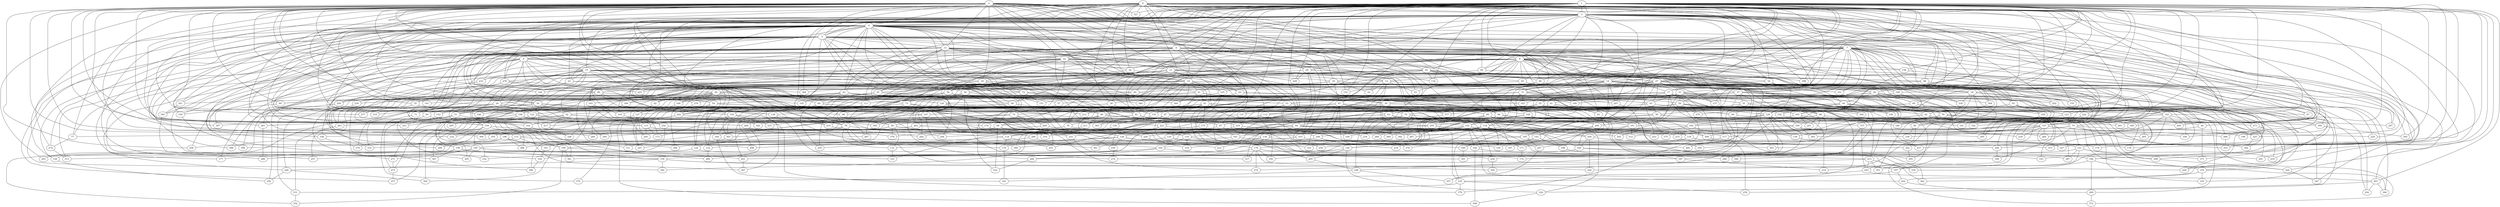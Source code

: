 strict graph "barabasi_albert_graph(400,3)" {
0;
1;
2;
3;
4;
5;
6;
7;
8;
9;
10;
11;
12;
13;
14;
15;
16;
17;
18;
19;
20;
21;
22;
23;
24;
25;
26;
27;
28;
29;
30;
31;
32;
33;
34;
35;
36;
37;
38;
39;
40;
41;
42;
43;
44;
45;
46;
47;
48;
49;
50;
51;
52;
53;
54;
55;
56;
57;
58;
59;
60;
61;
62;
63;
64;
65;
66;
67;
68;
69;
70;
71;
72;
73;
74;
75;
76;
77;
78;
79;
80;
81;
82;
83;
84;
85;
86;
87;
88;
89;
90;
91;
92;
93;
94;
95;
96;
97;
98;
99;
100;
101;
102;
103;
104;
105;
106;
107;
108;
109;
110;
111;
112;
113;
114;
115;
116;
117;
118;
119;
120;
121;
122;
123;
124;
125;
126;
127;
128;
129;
130;
131;
132;
133;
134;
135;
136;
137;
138;
139;
140;
141;
142;
143;
144;
145;
146;
147;
148;
149;
150;
151;
152;
153;
154;
155;
156;
157;
158;
159;
160;
161;
162;
163;
164;
165;
166;
167;
168;
169;
170;
171;
172;
173;
174;
175;
176;
177;
178;
179;
180;
181;
182;
183;
184;
185;
186;
187;
188;
189;
190;
191;
192;
193;
194;
195;
196;
197;
198;
199;
200;
201;
202;
203;
204;
205;
206;
207;
208;
209;
210;
211;
212;
213;
214;
215;
216;
217;
218;
219;
220;
221;
222;
223;
224;
225;
226;
227;
228;
229;
230;
231;
232;
233;
234;
235;
236;
237;
238;
239;
240;
241;
242;
243;
244;
245;
246;
247;
248;
249;
250;
251;
252;
253;
254;
255;
256;
257;
258;
259;
260;
261;
262;
263;
264;
265;
266;
267;
268;
269;
270;
271;
272;
273;
274;
275;
276;
277;
278;
279;
280;
281;
282;
283;
284;
285;
286;
287;
288;
289;
290;
291;
292;
293;
294;
295;
296;
297;
298;
299;
300;
301;
302;
303;
304;
305;
306;
307;
308;
309;
310;
311;
312;
313;
314;
315;
316;
317;
318;
319;
320;
321;
322;
323;
324;
325;
326;
327;
328;
329;
330;
331;
332;
333;
334;
335;
336;
337;
338;
339;
340;
341;
342;
343;
344;
345;
346;
347;
348;
349;
350;
351;
352;
353;
354;
355;
356;
357;
358;
359;
360;
361;
362;
363;
364;
365;
366;
367;
368;
369;
370;
371;
372;
373;
374;
375;
376;
377;
378;
379;
380;
381;
382;
383;
384;
385;
386;
387;
388;
389;
390;
391;
392;
393;
394;
395;
396;
397;
398;
399;
0 -- 3  [is_available=True, prob="0.724817238438"];
0 -- 4  [is_available=True, prob="0.0174272502641"];
0 -- 6  [is_available=True, prob="0.829003948132"];
0 -- 10  [is_available=True, prob="0.60142614281"];
0 -- 141  [is_available=True, prob="1.0"];
0 -- 142  [is_available=True, prob="0.820197457311"];
0 -- 16  [is_available=True, prob="0.620434470345"];
0 -- 17  [is_available=True, prob="0.338676436252"];
0 -- 147  [is_available=True, prob="0.789773251153"];
0 -- 277  [is_available=True, prob="0.644053808653"];
0 -- 278  [is_available=True, prob="0.42466983551"];
0 -- 24  [is_available=True, prob="1.0"];
0 -- 27  [is_available=True, prob="0.511532954249"];
0 -- 29  [is_available=True, prob="0.970270225059"];
0 -- 32  [is_available=True, prob="0.883011090442"];
0 -- 35  [is_available=True, prob="0.454573322528"];
0 -- 36  [is_available=True, prob="0.994419193263"];
0 -- 38  [is_available=True, prob="0.787567977532"];
0 -- 40  [is_available=True, prob="0.803871088654"];
0 -- 283  [is_available=True, prob="1.0"];
0 -- 186  [is_available=True, prob="0.191063932643"];
0 -- 321  [is_available=True, prob="1.0"];
0 -- 69  [is_available=True, prob="0.290920845417"];
0 -- 327  [is_available=True, prob="0.985138671777"];
0 -- 73  [is_available=True, prob="1.0"];
0 -- 203  [is_available=True, prob="0.967023120761"];
0 -- 77  [is_available=True, prob="0.000450493683453"];
0 -- 291  [is_available=True, prob="0.0485556905413"];
0 -- 215  [is_available=True, prob="1.0"];
0 -- 216  [is_available=True, prob="1.0"];
0 -- 90  [is_available=True, prob="0.637997283858"];
0 -- 91  [is_available=True, prob="0.256568094831"];
0 -- 95  [is_available=True, prob="0.133519323297"];
0 -- 224  [is_available=True, prob="0.930457438592"];
0 -- 166  [is_available=True, prob="0.558333428406"];
0 -- 119  [is_available=True, prob="0.0163566415489"];
0 -- 122  [is_available=True, prob="1.0"];
0 -- 252  [is_available=True, prob="1.0"];
1 -- 257  [is_available=True, prob="1.0"];
1 -- 3  [is_available=True, prob="1.0"];
1 -- 321  [is_available=True, prob="0.798517351849"];
1 -- 389  [is_available=True, prob="1.0"];
1 -- 6  [is_available=True, prob="0.349835886281"];
1 -- 7  [is_available=True, prob="1.0"];
1 -- 8  [is_available=True, prob="0.0085819342301"];
1 -- 307  [is_available=True, prob="0.100508652973"];
1 -- 10  [is_available=True, prob="1.0"];
1 -- 398  [is_available=True, prob="1.0"];
1 -- 15  [is_available=True, prob="0.739958787926"];
1 -- 272  [is_available=True, prob="0.878075257355"];
1 -- 17  [is_available=True, prob="0.25148122705"];
1 -- 134  [is_available=True, prob="0.370165900912"];
1 -- 21  [is_available=True, prob="0.0495217017108"];
1 -- 22  [is_available=True, prob="0.0719038512432"];
1 -- 279  [is_available=True, prob="1.0"];
1 -- 152  [is_available=True, prob="0.932997331557"];
1 -- 281  [is_available=True, prob="0.373223788485"];
1 -- 28  [is_available=True, prob="1.0"];
1 -- 160  [is_available=True, prob="1.0"];
1 -- 37  [is_available=True, prob="0.0297320797173"];
1 -- 156  [is_available=True, prob="0.951590649905"];
1 -- 42  [is_available=True, prob="0.158682245923"];
1 -- 301  [is_available=True, prob="1.0"];
1 -- 46  [is_available=True, prob="1.0"];
1 -- 176  [is_available=True, prob="0.0456271881765"];
1 -- 179  [is_available=True, prob="0.43997682241"];
1 -- 55  [is_available=True, prob="0.404365931192"];
1 -- 56  [is_available=True, prob="0.493487183098"];
1 -- 57  [is_available=True, prob="0.603674175515"];
1 -- 60  [is_available=True, prob="1.0"];
1 -- 62  [is_available=True, prob="0.910748947674"];
1 -- 320  [is_available=True, prob="0.258669167643"];
1 -- 65  [is_available=True, prob="1.0"];
1 -- 185  [is_available=True, prob="1.0"];
1 -- 345  [is_available=True, prob="0.926394094241"];
1 -- 90  [is_available=True, prob="1.0"];
1 -- 219  [is_available=True, prob="0.0226356414134"];
1 -- 223  [is_available=True, prob="0.0613641528442"];
1 -- 353  [is_available=True, prob="0.654083529098"];
1 -- 99  [is_available=True, prob="0.663070696519"];
1 -- 228  [is_available=True, prob="0.371937915659"];
1 -- 229  [is_available=True, prob="0.698071010098"];
1 -- 103  [is_available=True, prob="0.402048120357"];
1 -- 107  [is_available=True, prob="0.713831576124"];
1 -- 111  [is_available=True, prob="0.404292233049"];
1 -- 242  [is_available=True, prob="0.0125507747924"];
1 -- 123  [is_available=True, prob="1.0"];
1 -- 254  [is_available=True, prob="0.866047922151"];
1 -- 149  [is_available=True, prob="0.291888711742"];
2 -- 258  [is_available=True, prob="0.908233947374"];
2 -- 3  [is_available=True, prob="0.571268738215"];
2 -- 4  [is_available=True, prob="0.347899671351"];
2 -- 5  [is_available=True, prob="0.550349805333"];
2 -- 135  [is_available=True, prob="0.665180913989"];
2 -- 264  [is_available=True, prob="1.0"];
2 -- 9  [is_available=True, prob="0.755901142206"];
2 -- 11  [is_available=True, prob="1.0"];
2 -- 13  [is_available=True, prob="0.371187858367"];
2 -- 270  [is_available=True, prob="0.645837859444"];
2 -- 15  [is_available=True, prob="0.389957616223"];
2 -- 280  [is_available=True, prob="1.0"];
2 -- 18  [is_available=True, prob="1.0"];
2 -- 19  [is_available=True, prob="0.622126695334"];
2 -- 152  [is_available=True, prob="1.0"];
2 -- 155  [is_available=True, prob="0.227555670983"];
2 -- 28  [is_available=True, prob="0.174955142625"];
2 -- 31  [is_available=True, prob="0.707900032568"];
2 -- 33  [is_available=True, prob="0.449852527903"];
2 -- 34  [is_available=True, prob="0.432312853415"];
2 -- 294  [is_available=True, prob="1.0"];
2 -- 170  [is_available=True, prob="1.0"];
2 -- 171  [is_available=True, prob="0.584299695677"];
2 -- 242  [is_available=True, prob="0.524661806517"];
2 -- 180  [is_available=True, prob="0.858606692622"];
2 -- 308  [is_available=True, prob="0.509382439082"];
2 -- 186  [is_available=True, prob="0.50041550045"];
2 -- 61  [is_available=True, prob="0.998271588262"];
2 -- 63  [is_available=True, prob="0.564880109074"];
2 -- 192  [is_available=True, prob="1.0"];
2 -- 321  [is_available=True, prob="1.0"];
2 -- 139  [is_available=True, prob="1.0"];
2 -- 199  [is_available=True, prob="1.0"];
2 -- 162  [is_available=True, prob="0.322330173878"];
2 -- 78  [is_available=True, prob="0.969397429416"];
2 -- 80  [is_available=True, prob="0.738853994441"];
2 -- 89  [is_available=True, prob="0.341075890094"];
2 -- 143  [is_available=True, prob="0.198609862318"];
2 -- 348  [is_available=True, prob="0.65861010881"];
2 -- 355  [is_available=True, prob="0.614155819345"];
2 -- 131  [is_available=True, prob="1.0"];
2 -- 323  [is_available=True, prob="1.0"];
2 -- 113  [is_available=True, prob="0.63706043622"];
2 -- 114  [is_available=True, prob="1.0"];
2 -- 120  [is_available=True, prob="1.0"];
3 -- 4  [is_available=True, prob="0.320165080582"];
3 -- 5  [is_available=True, prob="0.404923110097"];
3 -- 7  [is_available=True, prob="0.581437468401"];
3 -- 8  [is_available=True, prob="0.977893940757"];
3 -- 394  [is_available=True, prob="0.594268054735"];
3 -- 14  [is_available=True, prob="0.266651218857"];
3 -- 144  [is_available=True, prob="1.0"];
3 -- 384  [is_available=True, prob="0.238044072979"];
3 -- 23  [is_available=True, prob="0.823060840123"];
3 -- 281  [is_available=True, prob="0.645508532359"];
3 -- 154  [is_available=True, prob="0.423208781102"];
3 -- 31  [is_available=True, prob="1.0"];
3 -- 290  [is_available=True, prob="0.237177137582"];
3 -- 38  [is_available=True, prob="1.0"];
3 -- 129  [is_available=True, prob="0.989746553515"];
3 -- 297  [is_available=True, prob="1.0"];
3 -- 48  [is_available=True, prob="0.356486969252"];
3 -- 50  [is_available=True, prob="1.0"];
3 -- 309  [is_available=True, prob="0.958798322635"];
3 -- 54  [is_available=True, prob="1.0"];
3 -- 58  [is_available=True, prob="1.0"];
3 -- 60  [is_available=True, prob="0.887472517455"];
3 -- 202  [is_available=True, prob="1.0"];
3 -- 190  [is_available=True, prob="0.0478026574592"];
3 -- 67  [is_available=True, prob="0.226485160246"];
3 -- 325  [is_available=True, prob="0.228975899475"];
3 -- 74  [is_available=True, prob="0.951803894581"];
3 -- 79  [is_available=True, prob="1.0"];
3 -- 398  [is_available=True, prob="0.489273352941"];
3 -- 94  [is_available=True, prob="0.141359753498"];
3 -- 272  [is_available=True, prob="1.0"];
3 -- 364  [is_available=True, prob="0.217879269054"];
3 -- 237  [is_available=True, prob="1.0"];
3 -- 375  [is_available=True, prob="1.0"];
4 -- 388  [is_available=True, prob="0.418962756613"];
4 -- 5  [is_available=True, prob="0.109174098195"];
4 -- 6  [is_available=True, prob="0.658278584595"];
4 -- 9  [is_available=True, prob="1.0"];
4 -- 10  [is_available=True, prob="0.850343883553"];
4 -- 13  [is_available=True, prob="0.00978268872257"];
4 -- 148  [is_available=True, prob="0.663172700289"];
4 -- 174  [is_available=True, prob="1.0"];
4 -- 150  [is_available=True, prob="1.0"];
4 -- 154  [is_available=True, prob="0.204560851678"];
4 -- 287  [is_available=True, prob="0.0380409796334"];
4 -- 36  [is_available=True, prob="0.613062360952"];
4 -- 165  [is_available=True, prob="0.446780294475"];
4 -- 39  [is_available=True, prob="0.804652473219"];
4 -- 42  [is_available=True, prob="0.613071091349"];
4 -- 43  [is_available=True, prob="0.468932931326"];
4 -- 300  [is_available=True, prob="0.857023922458"];
4 -- 301  [is_available=True, prob="0.0392930560891"];
4 -- 46  [is_available=True, prob="0.840739303154"];
4 -- 48  [is_available=True, prob="0.156540567435"];
4 -- 177  [is_available=True, prob="0.357385229569"];
4 -- 184  [is_available=True, prob="1.0"];
4 -- 337  [is_available=True, prob="0.0689173755055"];
4 -- 340  [is_available=True, prob="0.537865734651"];
4 -- 342  [is_available=True, prob="1.0"];
4 -- 88  [is_available=True, prob="0.686074233899"];
4 -- 89  [is_available=True, prob="0.273249275253"];
4 -- 221  [is_available=True, prob="1.0"];
4 -- 350  [is_available=True, prob="0.25631219527"];
4 -- 97  [is_available=True, prob="0.819318549416"];
4 -- 226  [is_available=True, prob="1.0"];
4 -- 99  [is_available=True, prob="0.691150532285"];
4 -- 100  [is_available=True, prob="0.627026308351"];
4 -- 103  [is_available=True, prob="1.0"];
4 -- 360  [is_available=True, prob="1.0"];
4 -- 361  [is_available=True, prob="0.442084806903"];
4 -- 108  [is_available=True, prob="0.692582920389"];
4 -- 113  [is_available=True, prob="0.557648724117"];
4 -- 122  [is_available=True, prob="0.773036024206"];
5 -- 7  [is_available=True, prob="0.744006047242"];
5 -- 11  [is_available=True, prob="0.80743515544"];
5 -- 13  [is_available=True, prob="1.0"];
5 -- 141  [is_available=True, prob="0.348144903611"];
5 -- 149  [is_available=True, prob="0.608505052241"];
5 -- 23  [is_available=True, prob="0.310610260048"];
5 -- 153  [is_available=True, prob="0.324789760614"];
5 -- 30  [is_available=True, prob="0.239950323475"];
5 -- 347  [is_available=True, prob="0.347618712586"];
5 -- 298  [is_available=True, prob="1.0"];
5 -- 299  [is_available=True, prob="0.791793546448"];
5 -- 305  [is_available=True, prob="0.578531552697"];
5 -- 313  [is_available=True, prob="0.184605229187"];
5 -- 59  [is_available=True, prob="0.28083606312"];
5 -- 319  [is_available=True, prob="1.0"];
5 -- 196  [is_available=True, prob="1.0"];
5 -- 72  [is_available=True, prob="1.0"];
5 -- 75  [is_available=True, prob="0.316931977663"];
5 -- 207  [is_available=True, prob="0.0227930090814"];
5 -- 209  [is_available=True, prob="0.0198067078151"];
5 -- 83  [is_available=True, prob="0.221243997069"];
5 -- 84  [is_available=True, prob="0.413738392357"];
5 -- 219  [is_available=True, prob="0.377598271963"];
5 -- 144  [is_available=True, prob="1.0"];
5 -- 101  [is_available=True, prob="0.82312284004"];
5 -- 232  [is_available=True, prob="0.270992601327"];
5 -- 365  [is_available=True, prob="1.0"];
5 -- 125  [is_available=True, prob="0.703502297586"];
6 -- 278  [is_available=True, prob="0.577957680687"];
6 -- 54  [is_available=True, prob="0.841196155324"];
6 -- 33  [is_available=True, prob="0.409718080113"];
6 -- 145  [is_available=True, prob="0.464910760047"];
6 -- 73  [is_available=True, prob="0.00216178381049"];
6 -- 12  [is_available=True, prob="0.0946482409261"];
6 -- 366  [is_available=True, prob="0.397969476896"];
6 -- 175  [is_available=True, prob="1.0"];
6 -- 16  [is_available=True, prob="1.0"];
6 -- 17  [is_available=True, prob="0.504771272023"];
6 -- 18  [is_available=True, prob="0.682058551845"];
6 -- 19  [is_available=True, prob="0.123437811468"];
6 -- 117  [is_available=True, prob="0.0561748321493"];
6 -- 22  [is_available=True, prob="1.0"];
6 -- 151  [is_available=True, prob="0.495483904677"];
6 -- 25  [is_available=True, prob="0.12565251309"];
6 -- 233  [is_available=True, prob="1.0"];
7 -- 258  [is_available=True, prob="1.0"];
7 -- 135  [is_available=True, prob="0.743443814886"];
7 -- 8  [is_available=True, prob="0.0263696699708"];
7 -- 9  [is_available=True, prob="0.642268226713"];
7 -- 14  [is_available=True, prob="0.383174562233"];
7 -- 24  [is_available=True, prob="0.670516489025"];
7 -- 137  [is_available=True, prob="1.0"];
7 -- 25  [is_available=True, prob="0.640398605969"];
7 -- 27  [is_available=True, prob="0.183097072182"];
7 -- 265  [is_available=True, prob="1.0"];
7 -- 261  [is_available=True, prob="0.0597137001678"];
7 -- 37  [is_available=True, prob="0.0404855351531"];
7 -- 297  [is_available=True, prob="0.218934431786"];
7 -- 47  [is_available=True, prob="0.323781036444"];
7 -- 52  [is_available=True, prob="1.0"];
7 -- 183  [is_available=True, prob="1.0"];
7 -- 193  [is_available=True, prob="0.385890731206"];
7 -- 198  [is_available=True, prob="0.931824709856"];
7 -- 345  [is_available=True, prob="0.384551756583"];
7 -- 220  [is_available=True, prob="1.0"];
7 -- 93  [is_available=True, prob="0.827107368141"];
7 -- 101  [is_available=True, prob="0.407703748254"];
7 -- 238  [is_available=True, prob="0.0517798266553"];
7 -- 239  [is_available=True, prob="0.33654607104"];
7 -- 115  [is_available=True, prob="0.807116508781"];
8 -- 11  [is_available=True, prob="1.0"];
8 -- 12  [is_available=True, prob="1.0"];
8 -- 397  [is_available=True, prob="0.298801535838"];
8 -- 145  [is_available=True, prob="0.58621976186"];
8 -- 259  [is_available=True, prob="0.49603124925"];
8 -- 156  [is_available=True, prob="0.696205222857"];
8 -- 30  [is_available=True, prob="0.388865957298"];
8 -- 32  [is_available=True, prob="0.575267769118"];
8 -- 292  [is_available=True, prob="0.787602935135"];
8 -- 37  [is_available=True, prob="1.0"];
8 -- 41  [is_available=True, prob="0.534045171144"];
8 -- 43  [is_available=True, prob="0.507209369284"];
8 -- 306  [is_available=True, prob="1.0"];
8 -- 60  [is_available=True, prob="0.453539859563"];
8 -- 65  [is_available=True, prob="1.0"];
8 -- 66  [is_available=True, prob="0.83248390781"];
8 -- 67  [is_available=True, prob="0.0356050863116"];
8 -- 209  [is_available=True, prob="0.563092266767"];
8 -- 339  [is_available=True, prob="0.178781674008"];
8 -- 88  [is_available=True, prob="0.77593974452"];
8 -- 221  [is_available=True, prob="0.204079270114"];
8 -- 233  [is_available=True, prob="0.971635547906"];
8 -- 371  [is_available=True, prob="0.0653116027744"];
8 -- 125  [is_available=True, prob="1.0"];
9 -- 344  [is_available=True, prob="0.830243295421"];
9 -- 225  [is_available=True, prob="0.00726375497954"];
9 -- 200  [is_available=True, prob="0.749509519144"];
9 -- 177  [is_available=True, prob="0.950663919255"];
9 -- 231  [is_available=True, prob="1.0"];
9 -- 396  [is_available=True, prob="0.0519797679986"];
9 -- 15  [is_available=True, prob="0.226539676437"];
9 -- 49  [is_available=True, prob="1.0"];
9 -- 280  [is_available=True, prob="0.410104155272"];
9 -- 228  [is_available=True, prob="0.708777391228"];
9 -- 29  [is_available=True, prob="0.120244673038"];
9 -- 158  [is_available=True, prob="0.204522772824"];
10 -- 293  [is_available=True, prob="0.383909717982"];
10 -- 199  [is_available=True, prob="0.14697320907"];
10 -- 360  [is_available=True, prob="0.913393234878"];
10 -- 74  [is_available=True, prob="1.0"];
10 -- 75  [is_available=True, prob="0.478881491426"];
10 -- 205  [is_available=True, prob="1.0"];
10 -- 237  [is_available=True, prob="0.719252509203"];
10 -- 384  [is_available=True, prob="1.0"];
10 -- 20  [is_available=True, prob="1.0"];
10 -- 21  [is_available=True, prob="0.519512360678"];
10 -- 68  [is_available=True, prob="0.0355715915789"];
10 -- 90  [is_available=True, prob="0.530138964669"];
10 -- 124  [is_available=True, prob="0.619922081588"];
10 -- 125  [is_available=True, prob="1.0"];
10 -- 286  [is_available=True, prob="0.36344855817"];
11 -- 364  [is_available=True, prob="0.581024832403"];
11 -- 12  [is_available=True, prob="0.455196992899"];
11 -- 14  [is_available=True, prob="0.317440694898"];
11 -- 16  [is_available=True, prob="0.558798561146"];
11 -- 278  [is_available=True, prob="0.91772692375"];
11 -- 26  [is_available=True, prob="1.0"];
11 -- 240  [is_available=True, prob="0.428467650664"];
11 -- 53  [is_available=True, prob="0.0313597676787"];
11 -- 311  [is_available=True, prob="0.520245851507"];
11 -- 326  [is_available=True, prob="0.125797950536"];
11 -- 81  [is_available=True, prob="1.0"];
11 -- 339  [is_available=True, prob="0.277358272638"];
11 -- 85  [is_available=True, prob="0.878489582841"];
11 -- 87  [is_available=True, prob="0.143380955052"];
11 -- 348  [is_available=True, prob="0.650012499948"];
11 -- 352  [is_available=True, prob="0.732041822247"];
11 -- 233  [is_available=True, prob="0.0884244620409"];
11 -- 236  [is_available=True, prob="0.983098342206"];
11 -- 112  [is_available=True, prob="0.842853538925"];
11 -- 377  [is_available=True, prob="1.0"];
12 -- 43  [is_available=True, prob="0.495722448832"];
12 -- 174  [is_available=True, prob="1.0"];
12 -- 47  [is_available=True, prob="0.395923102041"];
12 -- 83  [is_available=True, prob="0.798870452598"];
12 -- 52  [is_available=True, prob="0.668346893345"];
12 -- 267  [is_available=True, prob="0.945606954371"];
12 -- 25  [is_available=True, prob="0.0151372447823"];
13 -- 134  [is_available=True, prob="0.553906278227"];
13 -- 393  [is_available=True, prob="0.623945289647"];
13 -- 396  [is_available=True, prob="0.484127328471"];
13 -- 20  [is_available=True, prob="0.659240701767"];
13 -- 21  [is_available=True, prob="0.677898680033"];
13 -- 22  [is_available=True, prob="1.0"];
13 -- 156  [is_available=True, prob="0.333537087899"];
13 -- 288  [is_available=True, prob="0.344535551762"];
13 -- 36  [is_available=True, prob="0.366069475476"];
13 -- 262  [is_available=True, prob="0.0121152006326"];
13 -- 42  [is_available=True, prob="1.0"];
13 -- 44  [is_available=True, prob="0.0197615572418"];
13 -- 307  [is_available=True, prob="0.378450380454"];
13 -- 185  [is_available=True, prob="0.562289702033"];
13 -- 319  [is_available=True, prob="1.0"];
13 -- 77  [is_available=True, prob="0.52780723485"];
13 -- 210  [is_available=True, prob="1.0"];
13 -- 217  [is_available=True, prob="1.0"];
13 -- 349  [is_available=True, prob="0.195773047699"];
13 -- 222  [is_available=True, prob="0.147039810966"];
13 -- 351  [is_available=True, prob="0.0656836500672"];
13 -- 96  [is_available=True, prob="0.214744803903"];
13 -- 111  [is_available=True, prob="0.143043841136"];
13 -- 115  [is_available=True, prob="0.810649723146"];
13 -- 246  [is_available=True, prob="0.513904019991"];
13 -- 123  [is_available=True, prob="0.943826150073"];
14 -- 386  [is_available=True, prob="0.114469762377"];
14 -- 132  [is_available=True, prob="1.0"];
14 -- 18  [is_available=True, prob="0.592403313576"];
14 -- 26  [is_available=True, prob="0.0447373291992"];
14 -- 31  [is_available=True, prob="0.679802256574"];
14 -- 33  [is_available=True, prob="1.0"];
14 -- 39  [is_available=True, prob="0.595853953653"];
14 -- 40  [is_available=True, prob="0.511026839721"];
14 -- 44  [is_available=True, prob="0.59003710482"];
14 -- 304  [is_available=True, prob="1.0"];
14 -- 62  [is_available=True, prob="0.138932425675"];
14 -- 194  [is_available=True, prob="0.199765863917"];
14 -- 195  [is_available=True, prob="0.646289378121"];
14 -- 207  [is_available=True, prob="0.97176138584"];
14 -- 82  [is_available=True, prob="0.197376548118"];
14 -- 222  [is_available=True, prob="1.0"];
14 -- 356  [is_available=True, prob="0.83758390142"];
14 -- 102  [is_available=True, prob="0.0292386673794"];
14 -- 119  [is_available=True, prob="0.437014499329"];
15 -- 64  [is_available=True, prob="0.337645997188"];
15 -- 35  [is_available=True, prob="0.796909766132"];
15 -- 68  [is_available=True, prob="0.576300094444"];
15 -- 51  [is_available=True, prob="0.161927839236"];
15 -- 200  [is_available=True, prob="1.0"];
15 -- 151  [is_available=True, prob="0.26247677371"];
15 -- 34  [is_available=True, prob="0.283323772574"];
15 -- 226  [is_available=True, prob="0.885167098401"];
15 -- 328  [is_available=True, prob="0.0887696475738"];
15 -- 19  [is_available=True, prob="0.192789938418"];
15 -- 20  [is_available=True, prob="0.0413811077067"];
15 -- 53  [is_available=True, prob="0.778330027314"];
15 -- 23  [is_available=True, prob="1.0"];
15 -- 153  [is_available=True, prob="0.564153622558"];
15 -- 148  [is_available=True, prob="1.0"];
15 -- 159  [is_available=True, prob="0.456591732677"];
16 -- 129  [is_available=True, prob="0.925823428909"];
16 -- 142  [is_available=True, prob="0.740327849017"];
16 -- 49  [is_available=True, prob="0.707435490482"];
17 -- 262  [is_available=True, prob="0.202742618114"];
17 -- 71  [is_available=True, prob="0.0769537210651"];
17 -- 129  [is_available=True, prob="1.0"];
17 -- 201  [is_available=True, prob="0.889067252621"];
17 -- 279  [is_available=True, prob="0.169676375238"];
17 -- 240  [is_available=True, prob="0.692098458966"];
17 -- 112  [is_available=True, prob="1.0"];
17 -- 241  [is_available=True, prob="0.464525238803"];
17 -- 244  [is_available=True, prob="0.554088407902"];
17 -- 181  [is_available=True, prob="0.984703637166"];
17 -- 55  [is_available=True, prob="1.0"];
18 -- 41  [is_available=True, prob="1.0"];
18 -- 202  [is_available=True, prob="0.700443436774"];
18 -- 339  [is_available=True, prob="0.0168402656726"];
18 -- 375  [is_available=True, prob="0.399214963524"];
18 -- 155  [is_available=True, prob="0.318589755386"];
18 -- 157  [is_available=True, prob="0.706761880816"];
18 -- 95  [is_available=True, prob="0.406601182665"];
19 -- 369  [is_available=True, prob="1.0"];
19 -- 72  [is_available=True, prob="0.613328785555"];
19 -- 108  [is_available=True, prob="0.176336413966"];
19 -- 81  [is_available=True, prob="1.0"];
19 -- 239  [is_available=True, prob="1.0"];
19 -- 30  [is_available=True, prob="0.598344998988"];
20 -- 41  [is_available=True, prob="0.258405140607"];
20 -- 236  [is_available=True, prob="0.239911349254"];
20 -- 394  [is_available=True, prob="1.0"];
21 -- 100  [is_available=True, prob="0.102773652498"];
21 -- 168  [is_available=True, prob="1.0"];
21 -- 110  [is_available=True, prob="0.917703855782"];
21 -- 61  [is_available=True, prob="0.601143918137"];
21 -- 273  [is_available=True, prob="0.199495713798"];
21 -- 303  [is_available=True, prob="0.676877284509"];
21 -- 202  [is_available=True, prob="0.473609057529"];
21 -- 111  [is_available=True, prob="0.564168569065"];
21 -- 106  [is_available=True, prob="1.0"];
22 -- 32  [is_available=True, prob="1.0"];
22 -- 388  [is_available=True, prob="0.72158650328"];
22 -- 165  [is_available=True, prob="0.956238113973"];
22 -- 104  [is_available=True, prob="0.520456331267"];
22 -- 92  [is_available=True, prob="0.779504162638"];
22 -- 124  [is_available=True, prob="0.914368987055"];
22 -- 274  [is_available=True, prob="0.729838527336"];
22 -- 86  [is_available=True, prob="0.930277736905"];
22 -- 24  [is_available=True, prob="1.0"];
22 -- 250  [is_available=True, prob="0.732957894889"];
22 -- 28  [is_available=True, prob="0.626736528395"];
22 -- 61  [is_available=True, prob="0.796105015394"];
22 -- 287  [is_available=True, prob="0.98226569833"];
23 -- 40  [is_available=True, prob="0.967886366279"];
23 -- 72  [is_available=True, prob="0.632235306628"];
23 -- 51  [is_available=True, prob="1.0"];
23 -- 56  [is_available=True, prob="1.0"];
23 -- 26  [is_available=True, prob="1.0"];
23 -- 154  [is_available=True, prob="1.0"];
24 -- 65  [is_available=True, prob="0.459103974313"];
24 -- 34  [is_available=True, prob="0.0578810374902"];
24 -- 69  [is_available=True, prob="0.206432357396"];
24 -- 134  [is_available=True, prob="0.426847622322"];
24 -- 199  [is_available=True, prob="0.349821894579"];
24 -- 322  [is_available=True, prob="0.398470818016"];
24 -- 78  [is_available=True, prob="0.743736124498"];
24 -- 398  [is_available=True, prob="0.669044572363"];
24 -- 50  [is_available=True, prob="0.354403248463"];
24 -- 211  [is_available=True, prob="0.724742608181"];
24 -- 180  [is_available=True, prob="0.627816482062"];
24 -- 373  [is_available=True, prob="1.0"];
24 -- 225  [is_available=True, prob="0.641038563295"];
24 -- 27  [is_available=True, prob="0.957590879705"];
24 -- 189  [is_available=True, prob="0.901335868214"];
25 -- 263  [is_available=True, prob="1.0"];
25 -- 196  [is_available=True, prob="0.0424231261375"];
25 -- 39  [is_available=True, prob="0.597547983315"];
25 -- 168  [is_available=True, prob="0.382604289215"];
25 -- 105  [is_available=True, prob="0.246696427038"];
25 -- 82  [is_available=True, prob="1.0"];
26 -- 374  [is_available=True, prob="0.158215378171"];
26 -- 71  [is_available=True, prob="1.0"];
26 -- 138  [is_available=True, prob="0.0731938971774"];
26 -- 78  [is_available=True, prob="1.0"];
26 -- 118  [is_available=True, prob="1.0"];
26 -- 314  [is_available=True, prob="1.0"];
27 -- 97  [is_available=True, prob="1.0"];
27 -- 163  [is_available=True, prob="0.484626413168"];
27 -- 197  [is_available=True, prob="1.0"];
27 -- 137  [is_available=True, prob="0.98280121557"];
27 -- 106  [is_available=True, prob="0.982078787188"];
27 -- 45  [is_available=True, prob="0.660938031044"];
27 -- 93  [is_available=True, prob="0.353059654335"];
27 -- 234  [is_available=True, prob="0.174653493479"];
27 -- 143  [is_available=True, prob="0.0353152411358"];
27 -- 29  [is_available=True, prob="1.0"];
27 -- 394  [is_available=True, prob="1.0"];
28 -- 64  [is_available=True, prob="0.0389477132291"];
28 -- 228  [is_available=True, prob="0.177449151177"];
28 -- 120  [is_available=True, prob="1.0"];
28 -- 88  [is_available=True, prob="0.545158325859"];
28 -- 93  [is_available=True, prob="0.839276173954"];
28 -- 126  [is_available=True, prob="0.331744501142"];
29 -- 161  [is_available=True, prob="0.60443627958"];
29 -- 155  [is_available=True, prob="0.917336427276"];
29 -- 69  [is_available=True, prob="1.0"];
29 -- 44  [is_available=True, prob="0.622555777815"];
29 -- 109  [is_available=True, prob="0.315249823212"];
29 -- 76  [is_available=True, prob="1.0"];
29 -- 277  [is_available=True, prob="0.0270702319584"];
29 -- 300  [is_available=True, prob="1.0"];
29 -- 284  [is_available=True, prob="0.709714642407"];
29 -- 94  [is_available=True, prob="0.617831742006"];
30 -- 73  [is_available=True, prob="1.0"];
30 -- 268  [is_available=True, prob="0.0864215104201"];
30 -- 212  [is_available=True, prob="0.241457617667"];
30 -- 169  [is_available=True, prob="0.0271859661767"];
30 -- 276  [is_available=True, prob="0.307194145612"];
30 -- 58  [is_available=True, prob="1.0"];
30 -- 59  [is_available=True, prob="1.0"];
30 -- 285  [is_available=True, prob="1.0"];
31 -- 385  [is_available=True, prob="0.351324975511"];
31 -- 38  [is_available=True, prob="0.507410549171"];
31 -- 169  [is_available=True, prob="0.485958210083"];
31 -- 45  [is_available=True, prob="1.0"];
31 -- 80  [is_available=True, prob="1.0"];
31 -- 163  [is_available=True, prob="0.575852444551"];
31 -- 376  [is_available=True, prob="0.926007476069"];
31 -- 91  [is_available=True, prob="0.604829401873"];
32 -- 84  [is_available=True, prob="0.571015530318"];
32 -- 46  [is_available=True, prob="0.355243240764"];
33 -- 35  [is_available=True, prob="1.0"];
33 -- 260  [is_available=True, prob="1.0"];
33 -- 137  [is_available=True, prob="0.21774724599"];
33 -- 45  [is_available=True, prob="0.640044823066"];
33 -- 121  [is_available=True, prob="1.0"];
33 -- 53  [is_available=True, prob="1.0"];
33 -- 87  [is_available=True, prob="0.85163645298"];
33 -- 57  [is_available=True, prob="0.154455482875"];
33 -- 58  [is_available=True, prob="0.726065446349"];
33 -- 249  [is_available=True, prob="0.160574873558"];
33 -- 316  [is_available=True, prob="1.0"];
33 -- 213  [is_available=True, prob="0.318375026351"];
34 -- 225  [is_available=True, prob="0.488158859237"];
34 -- 101  [is_available=True, prob="1.0"];
34 -- 359  [is_available=True, prob="0.581086431882"];
34 -- 47  [is_available=True, prob="0.337334342113"];
34 -- 184  [is_available=True, prob="0.0806068445848"];
34 -- 50  [is_available=True, prob="0.116465159802"];
34 -- 52  [is_available=True, prob="1.0"];
34 -- 246  [is_available=True, prob="0.704114816716"];
34 -- 218  [is_available=True, prob="1.0"];
35 -- 390  [is_available=True, prob="0.0520422863766"];
35 -- 257  [is_available=True, prob="0.586900228093"];
35 -- 210  [is_available=True, prob="0.905299453242"];
36 -- 96  [is_available=True, prob="0.340550031495"];
36 -- 70  [is_available=True, prob="0.236134458398"];
36 -- 71  [is_available=True, prob="1.0"];
36 -- 138  [is_available=True, prob="0.433515155193"];
36 -- 203  [is_available=True, prob="0.0641903027855"];
36 -- 277  [is_available=True, prob="0.710549509623"];
36 -- 247  [is_available=True, prob="1.0"];
36 -- 92  [is_available=True, prob="0.896400477623"];
37 -- 131  [is_available=True, prob="1.0"];
37 -- 247  [is_available=True, prob="0.519923557748"];
37 -- 273  [is_available=True, prob="0.400064177131"];
37 -- 141  [is_available=True, prob="1.0"];
37 -- 270  [is_available=True, prob="0.062564507467"];
37 -- 104  [is_available=True, prob="0.594485066866"];
37 -- 86  [is_available=True, prob="0.49001608739"];
37 -- 55  [is_available=True, prob="1.0"];
37 -- 91  [is_available=True, prob="0.193280776679"];
37 -- 382  [is_available=True, prob="1.0"];
38 -- 81  [is_available=True, prob="1.0"];
38 -- 211  [is_available=True, prob="0.793786682507"];
38 -- 59  [is_available=True, prob="1.0"];
39 -- 70  [is_available=True, prob="1.0"];
39 -- 140  [is_available=True, prob="0.344938037251"];
39 -- 76  [is_available=True, prob="0.0659002365118"];
39 -- 183  [is_available=True, prob="0.86488962685"];
39 -- 248  [is_available=True, prob="1.0"];
39 -- 255  [is_available=True, prob="0.611320001848"];
39 -- 191  [is_available=True, prob="0.593709933159"];
40 -- 109  [is_available=True, prob="0.341451759005"];
40 -- 54  [is_available=True, prob="0.0898758703454"];
41 -- 83  [is_available=True, prob="0.363857891983"];
41 -- 294  [is_available=True, prob="0.109350851562"];
41 -- 166  [is_available=True, prob="0.764184588925"];
41 -- 357  [is_available=True, prob="0.589045722287"];
41 -- 337  [is_available=True, prob="1.0"];
41 -- 147  [is_available=True, prob="0.544197786981"];
41 -- 85  [is_available=True, prob="0.628116498186"];
41 -- 325  [is_available=True, prob="0.470162614124"];
42 -- 163  [is_available=True, prob="0.673523637581"];
42 -- 80  [is_available=True, prob="0.451101065889"];
42 -- 105  [is_available=True, prob="0.606652150677"];
42 -- 301  [is_available=True, prob="0.763231962835"];
42 -- 48  [is_available=True, prob="0.632577110011"];
42 -- 227  [is_available=True, prob="1.0"];
42 -- 251  [is_available=True, prob="1.0"];
42 -- 57  [is_available=True, prob="1.0"];
42 -- 68  [is_available=True, prob="1.0"];
42 -- 249  [is_available=True, prob="1.0"];
42 -- 189  [is_available=True, prob="0.149995745155"];
44 -- 192  [is_available=True, prob="0.882398893815"];
44 -- 265  [is_available=True, prob="0.285089591499"];
44 -- 76  [is_available=True, prob="0.588994496429"];
44 -- 377  [is_available=True, prob="0.143148691275"];
44 -- 123  [is_available=True, prob="0.920789451193"];
44 -- 63  [is_available=True, prob="0.273204604646"];
45 -- 304  [is_available=True, prob="0.984603616769"];
45 -- 56  [is_available=True, prob="0.408184426788"];
45 -- 350  [is_available=True, prob="1.0"];
46 -- 109  [is_available=True, prob="0.903791462811"];
46 -- 49  [is_available=True, prob="1.0"];
46 -- 148  [is_available=True, prob="0.495054165188"];
46 -- 181  [is_available=True, prob="0.86292146533"];
47 -- 192  [is_available=True, prob="1.0"];
47 -- 261  [is_available=True, prob="0.119145846995"];
47 -- 135  [is_available=True, prob="0.765663822639"];
47 -- 333  [is_available=True, prob="1.0"];
47 -- 206  [is_available=True, prob="1.0"];
47 -- 365  [is_available=True, prob="0.588240806445"];
47 -- 208  [is_available=True, prob="0.373603122121"];
47 -- 51  [is_available=True, prob="0.230157313653"];
47 -- 212  [is_available=True, prob="1.0"];
47 -- 376  [is_available=True, prob="0.678271017776"];
47 -- 63  [is_available=True, prob="0.683813947644"];
48 -- 188  [is_available=True, prob="0.855067838959"];
48 -- 305  [is_available=True, prob="0.582740947958"];
49 -- 368  [is_available=True, prob="0.953722528512"];
49 -- 165  [is_available=True, prob="0.433457126191"];
49 -- 263  [is_available=True, prob="1.0"];
49 -- 106  [is_available=True, prob="1.0"];
49 -- 110  [is_available=True, prob="0.377404552259"];
49 -- 399  [is_available=True, prob="0.488092945715"];
49 -- 82  [is_available=True, prob="0.447103566159"];
49 -- 310  [is_available=True, prob="0.329335820552"];
49 -- 120  [is_available=True, prob="1.0"];
49 -- 346  [is_available=True, prob="0.31020818579"];
49 -- 270  [is_available=True, prob="0.642259163051"];
50 -- 132  [is_available=True, prob="1.0"];
50 -- 207  [is_available=True, prob="1.0"];
50 -- 150  [is_available=True, prob="1.0"];
50 -- 347  [is_available=True, prob="0.967931843004"];
51 -- 160  [is_available=True, prob="1.0"];
51 -- 323  [is_available=True, prob="1.0"];
51 -- 307  [is_available=True, prob="0.476200884119"];
53 -- 131  [is_available=True, prob="0.39015497001"];
53 -- 377  [is_available=True, prob="0.605777759523"];
54 -- 269  [is_available=True, prob="0.491735316498"];
54 -- 334  [is_available=True, prob="0.752586406745"];
54 -- 227  [is_available=True, prob="0.742794592953"];
54 -- 319  [is_available=True, prob="1.0"];
55 -- 96  [is_available=True, prob="0.740317558722"];
55 -- 66  [is_available=True, prob="0.353023329795"];
55 -- 67  [is_available=True, prob="0.106206332913"];
55 -- 356  [is_available=True, prob="0.00830620521167"];
55 -- 145  [is_available=True, prob="0.304829179475"];
55 -- 235  [is_available=True, prob="1.0"];
55 -- 142  [is_available=True, prob="0.971376158119"];
55 -- 271  [is_available=True, prob="0.144663657644"];
55 -- 213  [is_available=True, prob="1.0"];
55 -- 86  [is_available=True, prob="0.0530390866681"];
55 -- 381  [is_available=True, prob="0.192567573405"];
55 -- 184  [is_available=True, prob="0.589483735671"];
55 -- 267  [is_available=True, prob="0.536084387141"];
55 -- 122  [is_available=True, prob="0.56496816576"];
55 -- 380  [is_available=True, prob="1.0"];
55 -- 317  [is_available=True, prob="0.832786581355"];
55 -- 341  [is_available=True, prob="0.604743247337"];
56 -- 136  [is_available=True, prob="1.0"];
56 -- 107  [is_available=True, prob="0.550502025143"];
56 -- 366  [is_available=True, prob="0.588509760788"];
56 -- 113  [is_available=True, prob="0.464696076569"];
57 -- 75  [is_available=True, prob="0.513442232533"];
58 -- 98  [is_available=True, prob="0.72796205496"];
58 -- 70  [is_available=True, prob="1.0"];
58 -- 279  [is_available=True, prob="1.0"];
58 -- 204  [is_available=True, prob="0.664760167242"];
58 -- 194  [is_available=True, prob="0.270646430711"];
58 -- 304  [is_available=True, prob="0.596511783692"];
58 -- 112  [is_available=True, prob="0.0103558319293"];
58 -- 291  [is_available=True, prob="1.0"];
58 -- 116  [is_available=True, prob="1.0"];
58 -- 87  [is_available=True, prob="0.906952678649"];
58 -- 372  [is_available=True, prob="1.0"];
58 -- 282  [is_available=True, prob="0.390231190925"];
58 -- 379  [is_available=True, prob="0.539861353406"];
58 -- 157  [is_available=True, prob="0.993473992093"];
58 -- 62  [is_available=True, prob="0.932578829834"];
59 -- 332  [is_available=True, prob="0.102255847537"];
59 -- 208  [is_available=True, prob="0.47097648849"];
59 -- 275  [is_available=True, prob="0.786644332101"];
60 -- 295  [is_available=True, prob="0.0949359592723"];
60 -- 89  [is_available=True, prob="0.806670736201"];
61 -- 320  [is_available=True, prob="0.683346252248"];
61 -- 182  [is_available=True, prob="0.48331361744"];
61 -- 102  [is_available=True, prob="1.0"];
61 -- 298  [is_available=True, prob="0.973307386041"];
61 -- 66  [is_available=True, prob="0.59150668043"];
61 -- 175  [is_available=True, prob="0.673711429646"];
61 -- 212  [is_available=True, prob="0.512218400644"];
61 -- 153  [is_available=True, prob="0.346954689113"];
61 -- 282  [is_available=True, prob="0.621116373493"];
61 -- 315  [is_available=True, prob="1.0"];
61 -- 130  [is_available=True, prob="0.493764754848"];
61 -- 381  [is_available=True, prob="0.487835451921"];
61 -- 127  [is_available=True, prob="1.0"];
62 -- 102  [is_available=True, prob="0.433578548916"];
62 -- 166  [is_available=True, prob="0.700843696145"];
62 -- 97  [is_available=True, prob="1.0"];
62 -- 363  [is_available=True, prob="0.554596885337"];
62 -- 308  [is_available=True, prob="0.824437154511"];
62 -- 382  [is_available=True, prob="0.679357411658"];
63 -- 64  [is_available=True, prob="0.114904852828"];
63 -- 74  [is_available=True, prob="0.143091956622"];
63 -- 238  [is_available=True, prob="0.245288494975"];
63 -- 79  [is_available=True, prob="0.423366214866"];
63 -- 119  [is_available=True, prob="0.21876523096"];
63 -- 191  [is_available=True, prob="0.150772394811"];
64 -- 224  [is_available=True, prob="0.66124784758"];
64 -- 136  [is_available=True, prob="0.960867326398"];
64 -- 201  [is_available=True, prob="0.710537202117"];
64 -- 266  [is_available=True, prob="1.0"];
64 -- 267  [is_available=True, prob="1.0"];
64 -- 114  [is_available=True, prob="0.677368723057"];
64 -- 118  [is_available=True, prob="0.390928716823"];
64 -- 143  [is_available=True, prob="0.132332875636"];
65 -- 328  [is_available=True, prob="0.0247094988647"];
65 -- 198  [is_available=True, prob="0.427257877947"];
66 -- 248  [is_available=True, prob="1.0"];
66 -- 261  [is_available=True, prob="0.257139991386"];
68 -- 167  [is_available=True, prob="0.968033411833"];
68 -- 242  [is_available=True, prob="1.0"];
68 -- 253  [is_available=True, prob="0.250478890974"];
68 -- 92  [is_available=True, prob="1.0"];
68 -- 158  [is_available=True, prob="0.32116226329"];
69 -- 85  [is_available=True, prob="0.102370099769"];
69 -- 79  [is_available=True, prob="0.0100185623076"];
70 -- 234  [is_available=True, prob="0.610186021285"];
70 -- 84  [is_available=True, prob="0.768273015556"];
70 -- 330  [is_available=True, prob="0.484593097376"];
70 -- 157  [is_available=True, prob="1.0"];
71 -- 370  [is_available=True, prob="0.628474279777"];
72 -- 384  [is_available=True, prob="0.547876154042"];
72 -- 150  [is_available=True, prob="0.940191294359"];
72 -- 151  [is_available=True, prob="0.902534284259"];
72 -- 187  [is_available=True, prob="1.0"];
73 -- 98  [is_available=True, prob="0.452913044918"];
73 -- 117  [is_available=True, prob="0.266656307231"];
73 -- 310  [is_available=True, prob="0.59541702994"];
73 -- 348  [is_available=True, prob="1.0"];
74 -- 77  [is_available=True, prob="1.0"];
74 -- 215  [is_available=True, prob="0.0880300544017"];
75 -- 128  [is_available=True, prob="0.793380825234"];
75 -- 162  [is_available=True, prob="0.704619804459"];
75 -- 392  [is_available=True, prob="0.748707892238"];
75 -- 209  [is_available=True, prob="0.644528228765"];
75 -- 190  [is_available=True, prob="0.757948588886"];
76 -- 100  [is_available=True, prob="0.0684203406838"];
76 -- 253  [is_available=True, prob="1.0"];
76 -- 176  [is_available=True, prob="0.433328875171"];
76 -- 94  [is_available=True, prob="0.212920115278"];
76 -- 255  [is_available=True, prob="0.926710091669"];
77 -- 272  [is_available=True, prob="0.183429600686"];
78 -- 197  [is_available=True, prob="0.00459446811256"];
78 -- 232  [is_available=True, prob="0.448395826708"];
78 -- 302  [is_available=True, prob="0.856979310266"];
78 -- 245  [is_available=True, prob="1.0"];
78 -- 380  [is_available=True, prob="0.676999505584"];
78 -- 133  [is_available=True, prob="1.0"];
79 -- 161  [is_available=True, prob="0.723970659751"];
79 -- 325  [is_available=True, prob="0.854853594714"];
79 -- 353  [is_available=True, prob="0.207158380814"];
79 -- 268  [is_available=True, prob="0.830871821994"];
79 -- 121  [is_available=True, prob="0.0330008197179"];
79 -- 383  [is_available=True, prob="0.887645146733"];
80 -- 149  [is_available=True, prob="1.0"];
81 -- 385  [is_available=True, prob="1.0"];
81 -- 386  [is_available=True, prob="0.860933045632"];
81 -- 204  [is_available=True, prob="1.0"];
81 -- 146  [is_available=True, prob="0.722940184821"];
82 -- 127  [is_available=True, prob="0.96354674194"];
83 -- 167  [is_available=True, prob="1.0"];
84 -- 133  [is_available=True, prob="0.467701277974"];
84 -- 103  [is_available=True, prob="0.2062257883"];
84 -- 168  [is_available=True, prob="0.460623459706"];
84 -- 264  [is_available=True, prob="0.100089674592"];
84 -- 185  [is_available=True, prob="0.0258014209292"];
84 -- 378  [is_available=True, prob="0.966729302124"];
85 -- 235  [is_available=True, prob="0.966565736073"];
85 -- 181  [is_available=True, prob="1.0"];
85 -- 188  [is_available=True, prob="0.979762132237"];
85 -- 221  [is_available=True, prob="1.0"];
85 -- 126  [is_available=True, prob="0.370425091492"];
86 -- 241  [is_available=True, prob="1.0"];
86 -- 179  [is_available=True, prob="0.627773588893"];
86 -- 180  [is_available=True, prob="1.0"];
86 -- 312  [is_available=True, prob="0.668790649386"];
86 -- 116  [is_available=True, prob="1.0"];
86 -- 187  [is_available=True, prob="0.848771546886"];
87 -- 139  [is_available=True, prob="1.0"];
87 -- 324  [is_available=True, prob="0.477077928615"];
87 -- 172  [is_available=True, prob="0.234100397904"];
87 -- 367  [is_available=True, prob="0.624215143795"];
87 -- 216  [is_available=True, prob="1.0"];
88 -- 107  [is_available=True, prob="0.0344745718184"];
88 -- 334  [is_available=True, prob="1.0"];
88 -- 152  [is_available=True, prob="0.820801905475"];
88 -- 292  [is_available=True, prob="0.749361773453"];
89 -- 105  [is_available=True, prob="1.0"];
89 -- 98  [is_available=True, prob="0.363066747398"];
89 -- 271  [is_available=True, prob="0.490721889985"];
89 -- 344  [is_available=True, prob="0.326337100217"];
89 -- 189  [is_available=True, prob="0.658459133862"];
90 -- 387  [is_available=True, prob="0.602207876124"];
90 -- 359  [is_available=True, prob="0.178891842016"];
90 -- 95  [is_available=True, prob="0.831030334316"];
90 -- 266  [is_available=True, prob="1.0"];
90 -- 318  [is_available=True, prob="1.0"];
90 -- 255  [is_available=True, prob="0.232154138232"];
91 -- 194  [is_available=True, prob="1.0"];
91 -- 172  [is_available=True, prob="0.0752216010021"];
91 -- 147  [is_available=True, prob="0.336989967398"];
92 -- 329  [is_available=True, prob="0.191012123892"];
92 -- 300  [is_available=True, prob="0.123072373245"];
92 -- 275  [is_available=True, prob="1.0"];
92 -- 217  [is_available=True, prob="0.17857988208"];
92 -- 283  [is_available=True, prob="0.372208304841"];
93 -- 104  [is_available=True, prob="0.24526039561"];
93 -- 295  [is_available=True, prob="1.0"];
93 -- 114  [is_available=True, prob="1.0"];
93 -- 182  [is_available=True, prob="0.266231192522"];
93 -- 218  [is_available=True, prob="0.233350706926"];
94 -- 371  [is_available=True, prob="0.61272436188"];
94 -- 130  [is_available=True, prob="0.0035121240308"];
95 -- 338  [is_available=True, prob="0.751341313626"];
95 -- 214  [is_available=True, prob="0.859810874115"];
96 -- 99  [is_available=True, prob="0.243631608635"];
96 -- 374  [is_available=True, prob="1.0"];
96 -- 215  [is_available=True, prob="0.605773204101"];
96 -- 140  [is_available=True, prob="0.79357882459"];
96 -- 369  [is_available=True, prob="1.0"];
96 -- 338  [is_available=True, prob="1.0"];
96 -- 211  [is_available=True, prob="0.340316466784"];
96 -- 118  [is_available=True, prob="1.0"];
96 -- 299  [is_available=True, prob="0.161431246306"];
97 -- 128  [is_available=True, prob="0.365354582255"];
97 -- 161  [is_available=True, prob="0.197402101601"];
99 -- 322  [is_available=True, prob="0.752742555042"];
99 -- 231  [is_available=True, prob="1.0"];
99 -- 108  [is_available=True, prob="0.614771041749"];
99 -- 223  [is_available=True, prob="0.64919156296"];
100 -- 226  [is_available=True, prob="0.0939590847371"];
100 -- 295  [is_available=True, prob="0.908300822405"];
100 -- 344  [is_available=True, prob="0.0303597564739"];
100 -- 356  [is_available=True, prob="1.0"];
100 -- 383  [is_available=True, prob="0.937156628739"];
101 -- 183  [is_available=True, prob="0.589407785695"];
102 -- 204  [is_available=True, prob="0.269929984251"];
102 -- 170  [is_available=True, prob="1.0"];
102 -- 140  [is_available=True, prob="0.208081353302"];
102 -- 110  [is_available=True, prob="1.0"];
102 -- 206  [is_available=True, prob="1.0"];
102 -- 146  [is_available=True, prob="0.454676749046"];
102 -- 115  [is_available=True, prob="0.280827738674"];
102 -- 244  [is_available=True, prob="0.110938248558"];
102 -- 265  [is_available=True, prob="0.207061788779"];
103 -- 171  [is_available=True, prob="0.00965893154824"];
103 -- 380  [is_available=True, prob="0.144480013342"];
104 -- 341  [is_available=True, prob="0.377316974257"];
106 -- 127  [is_available=True, prob="0.297103601572"];
107 -- 198  [is_available=True, prob="1.0"];
107 -- 327  [is_available=True, prob="0.633819695496"];
107 -- 239  [is_available=True, prob="0.239662954478"];
107 -- 338  [is_available=True, prob="0.245107589238"];
107 -- 116  [is_available=True, prob="1.0"];
107 -- 117  [is_available=True, prob="1.0"];
107 -- 284  [is_available=True, prob="0.90747769624"];
107 -- 286  [is_available=True, prob="0.547761294682"];
108 -- 374  [is_available=True, prob="1.0"];
110 -- 164  [is_available=True, prob="0.247178243671"];
110 -- 333  [is_available=True, prob="0.838728763365"];
110 -- 318  [is_available=True, prob="0.0900935407153"];
111 -- 250  [is_available=True, prob="0.878875144048"];
112 -- 262  [is_available=True, prob="1.0"];
112 -- 392  [is_available=True, prob="0.867068668802"];
112 -- 210  [is_available=True, prob="0.264650194952"];
113 -- 293  [is_available=True, prob="1.0"];
113 -- 173  [is_available=True, prob="1.0"];
113 -- 280  [is_available=True, prob="1.0"];
114 -- 170  [is_available=True, prob="1.0"];
114 -- 250  [is_available=True, prob="1.0"];
114 -- 251  [is_available=True, prob="0.15297797608"];
115 -- 260  [is_available=True, prob="0.583558586009"];
115 -- 314  [is_available=True, prob="1.0"];
115 -- 191  [is_available=True, prob="0.470632481062"];
116 -- 167  [is_available=True, prob="1.0"];
116 -- 121  [is_available=True, prob="1.0"];
116 -- 124  [is_available=True, prob="1.0"];
116 -- 158  [is_available=True, prob="0.526795235927"];
117 -- 259  [is_available=True, prob="0.967805303291"];
117 -- 195  [is_available=True, prob="0.733412771546"];
118 -- 227  [is_available=True, prob="1.0"];
118 -- 327  [is_available=True, prob="0.488357955623"];
118 -- 176  [is_available=True, prob="0.148916044626"];
118 -- 126  [is_available=True, prob="0.903986449926"];
119 -- 128  [is_available=True, prob="1.0"];
119 -- 392  [is_available=True, prob="0.627685504128"];
119 -- 171  [is_available=True, prob="1.0"];
119 -- 333  [is_available=True, prob="0.826956597477"];
119 -- 336  [is_available=True, prob="0.160459767955"];
119 -- 310  [is_available=True, prob="0.48041681377"];
119 -- 253  [is_available=True, prob="1.0"];
120 -- 138  [is_available=True, prob="1.0"];
120 -- 206  [is_available=True, prob="0.99234649593"];
120 -- 208  [is_available=True, prob="0.310723923831"];
120 -- 309  [is_available=True, prob="0.135193897958"];
120 -- 266  [is_available=True, prob="0.428554098473"];
121 -- 291  [is_available=True, prob="0.311192512264"];
121 -- 336  [is_available=True, prob="1.0"];
121 -- 387  [is_available=True, prob="0.177269502952"];
121 -- 218  [is_available=True, prob="1.0"];
121 -- 159  [is_available=True, prob="0.828399043679"];
122 -- 285  [is_available=True, prob="1.0"];
122 -- 174  [is_available=True, prob="0.977029817924"];
123 -- 341  [is_available=True, prob="1.0"];
124 -- 203  [is_available=True, prob="1.0"];
124 -- 213  [is_available=True, prob="1.0"];
125 -- 391  [is_available=True, prob="0.962689982042"];
125 -- 360  [is_available=True, prob="0.575434476781"];
125 -- 178  [is_available=True, prob="0.59121590867"];
126 -- 324  [is_available=True, prob="1.0"];
126 -- 205  [is_available=True, prob="1.0"];
126 -- 144  [is_available=True, prob="0.750976560273"];
127 -- 370  [is_available=True, prob="0.699471581586"];
128 -- 132  [is_available=True, prob="1.0"];
128 -- 133  [is_available=True, prob="0.979606842255"];
128 -- 230  [is_available=True, prob="0.972091057882"];
128 -- 359  [is_available=True, prob="1.0"];
128 -- 362  [is_available=True, prob="0.230840103592"];
129 -- 160  [is_available=True, prob="0.638125018283"];
129 -- 193  [is_available=True, prob="0.35994887285"];
129 -- 130  [is_available=True, prob="0.749833467981"];
129 -- 358  [is_available=True, prob="1.0"];
129 -- 326  [is_available=True, prob="0.332180447696"];
129 -- 391  [is_available=True, prob="0.858501999944"];
129 -- 383  [is_available=True, prob="1.0"];
130 -- 237  [is_available=True, prob="0.838162788769"];
131 -- 136  [is_available=True, prob="0.149748545895"];
131 -- 139  [is_available=True, prob="1.0"];
132 -- 289  [is_available=True, prob="0.150785852794"];
133 -- 335  [is_available=True, prob="0.791363670721"];
135 -- 335  [is_available=True, prob="0.444331857926"];
135 -- 363  [is_available=True, prob="0.897219065251"];
136 -- 164  [is_available=True, prob="1.0"];
136 -- 178  [is_available=True, prob="1.0"];
136 -- 179  [is_available=True, prob="0.776491284487"];
136 -- 223  [is_available=True, prob="0.768829921009"];
138 -- 216  [is_available=True, prob="0.118588657786"];
138 -- 335  [is_available=True, prob="0.77497840209"];
139 -- 231  [is_available=True, prob="1.0"];
142 -- 290  [is_available=True, prob="0.74992172477"];
142 -- 243  [is_available=True, prob="1.0"];
142 -- 372  [is_available=True, prob="0.640151522471"];
142 -- 182  [is_available=True, prob="1.0"];
142 -- 284  [is_available=True, prob="0.625699188836"];
143 -- 146  [is_available=True, prob="0.762931759843"];
143 -- 188  [is_available=True, prob="0.247708202417"];
143 -- 254  [is_available=True, prob="1.0"];
144 -- 256  [is_available=True, prob="1.0"];
145 -- 252  [is_available=True, prob="1.0"];
146 -- 399  [is_available=True, prob="0.581827846603"];
146 -- 196  [is_available=True, prob="0.562419601743"];
147 -- 164  [is_available=True, prob="0.173482232218"];
147 -- 302  [is_available=True, prob="0.115616110558"];
148 -- 162  [is_available=True, prob="1.0"];
149 -- 354  [is_available=True, prob="1.0"];
150 -- 363  [is_available=True, prob="0.157308314974"];
150 -- 173  [is_available=True, prob="0.699587379813"];
150 -- 303  [is_available=True, prob="0.460940045749"];
150 -- 315  [is_available=True, prob="0.343435718259"];
151 -- 205  [is_available=True, prob="0.0362762698469"];
154 -- 232  [is_available=True, prob="0.249319799494"];
154 -- 397  [is_available=True, prob="0.442529644976"];
154 -- 195  [is_available=True, prob="1.0"];
154 -- 378  [is_available=True, prob="0.227286683639"];
155 -- 222  [is_available=True, prob="0.191428031395"];
156 -- 224  [is_available=True, prob="1.0"];
157 -- 296  [is_available=True, prob="0.269766762385"];
157 -- 243  [is_available=True, prob="0.332917098657"];
158 -- 257  [is_available=True, prob="0.459525943941"];
158 -- 238  [is_available=True, prob="1.0"];
158 -- 367  [is_available=True, prob="0.951024144871"];
158 -- 159  [is_available=True, prob="0.112806496147"];
159 -- 229  [is_available=True, prob="0.98466168508"];
159 -- 340  [is_available=True, prob="0.57460282925"];
159 -- 246  [is_available=True, prob="0.407409058991"];
159 -- 220  [is_available=True, prob="0.120272990126"];
160 -- 355  [is_available=True, prob="1.0"];
160 -- 362  [is_available=True, prob="0.156765219099"];
160 -- 245  [is_available=True, prob="0.271755057633"];
161 -- 298  [is_available=True, prob="0.224577559826"];
161 -- 330  [is_available=True, prob="0.072154186986"];
162 -- 289  [is_available=True, prob="0.816839318601"];
163 -- 169  [is_available=True, prob="0.804436606499"];
164 -- 193  [is_available=True, prob="0.145568247886"];
164 -- 268  [is_available=True, prob="0.66823937014"];
164 -- 177  [is_available=True, prob="1.0"];
165 -- 390  [is_available=True, prob="0.672733479161"];
165 -- 173  [is_available=True, prob="0.442656797829"];
165 -- 252  [is_available=True, prob="1.0"];
166 -- 373  [is_available=True, prob="0.400906012822"];
168 -- 343  [is_available=True, prob="0.995432276245"];
169 -- 263  [is_available=True, prob="0.525662323712"];
169 -- 329  [is_available=True, prob="0.994421503492"];
169 -- 175  [is_available=True, prob="0.529318629087"];
169 -- 178  [is_available=True, prob="0.742943354105"];
169 -- 249  [is_available=True, prob="0.60935627217"];
169 -- 346  [is_available=True, prob="0.485061391472"];
170 -- 343  [is_available=True, prob="1.0"];
171 -- 172  [is_available=True, prob="1.0"];
174 -- 230  [is_available=True, prob="0.828687440393"];
175 -- 254  [is_available=True, prob="0.9185021153"];
175 -- 230  [is_available=True, prob="0.803830165965"];
178 -- 306  [is_available=True, prob="1.0"];
178 -- 317  [is_available=True, prob="1.0"];
178 -- 274  [is_available=True, prob="0.722604778791"];
178 -- 276  [is_available=True, prob="0.394046124756"];
178 -- 187  [is_available=True, prob="0.812527421243"];
178 -- 350  [is_available=True, prob="0.184831531298"];
181 -- 395  [is_available=True, prob="0.866247252421"];
181 -- 312  [is_available=True, prob="1.0"];
181 -- 186  [is_available=True, prob="0.777712432026"];
183 -- 290  [is_available=True, prob="0.75319151899"];
183 -- 241  [is_available=True, prob="0.967460246635"];
183 -- 214  [is_available=True, prob="1.0"];
183 -- 217  [is_available=True, prob="0.837056911164"];
184 -- 385  [is_available=True, prob="1.0"];
184 -- 323  [is_available=True, prob="1.0"];
184 -- 326  [is_available=True, prob="0.133004946631"];
184 -- 332  [is_available=True, prob="0.396021491797"];
184 -- 285  [is_available=True, prob="0.697829581956"];
185 -- 396  [is_available=True, prob="1.0"];
185 -- 373  [is_available=True, prob="0.382190285332"];
185 -- 247  [is_available=True, prob="0.476299169089"];
186 -- 258  [is_available=True, prob="1.0"];
186 -- 386  [is_available=True, prob="0.538231946941"];
186 -- 368  [is_available=True, prob="1.0"];
186 -- 313  [is_available=True, prob="1.0"];
186 -- 190  [is_available=True, prob="0.331533822016"];
187 -- 214  [is_available=True, prob="0.550481154637"];
188 -- 296  [is_available=True, prob="0.0821608779913"];
189 -- 264  [is_available=True, prob="1.0"];
190 -- 352  [is_available=True, prob="0.573129830697"];
190 -- 201  [is_available=True, prob="0.200181517577"];
190 -- 361  [is_available=True, prob="1.0"];
191 -- 354  [is_available=True, prob="0.962433056602"];
192 -- 260  [is_available=True, prob="0.79019753934"];
192 -- 296  [is_available=True, prob="0.534740209098"];
192 -- 297  [is_available=True, prob="0.154289254377"];
195 -- 288  [is_available=True, prob="0.36108299928"];
195 -- 358  [is_available=True, prob="0.468627706958"];
195 -- 271  [is_available=True, prob="0.156551981661"];
195 -- 305  [is_available=True, prob="1.0"];
195 -- 308  [is_available=True, prob="0.795229015813"];
196 -- 269  [is_available=True, prob="1.0"];
196 -- 316  [is_available=True, prob="0.37938089446"];
196 -- 197  [is_available=True, prob="0.7728610849"];
197 -- 244  [is_available=True, prob="0.256485861014"];
197 -- 235  [is_available=True, prob="1.0"];
199 -- 200  [is_available=True, prob="0.35433252465"];
199 -- 342  [is_available=True, prob="0.812305300304"];
199 -- 286  [is_available=True, prob="0.901658998189"];
200 -- 283  [is_available=True, prob="0.804829292168"];
201 -- 397  [is_available=True, prob="0.889977346894"];
202 -- 229  [is_available=True, prob="0.513300835691"];
204 -- 393  [is_available=True, prob="0.0018308639379"];
204 -- 329  [is_available=True, prob="1.0"];
204 -- 220  [is_available=True, prob="0.0587474868765"];
205 -- 248  [is_available=True, prob="0.19964997813"];
206 -- 299  [is_available=True, prob="0.820800026356"];
206 -- 219  [is_available=True, prob="0.0673752400208"];
206 -- 349  [is_available=True, prob="0.932981909168"];
207 -- 245  [is_available=True, prob="0.592472632526"];
208 -- 287  [is_available=True, prob="0.726524248577"];
208 -- 289  [is_available=True, prob="0.916802991884"];
209 -- 375  [is_available=True, prob="1.0"];
209 -- 303  [is_available=True, prob="1.0"];
210 -- 355  [is_available=True, prob="0.17432285158"];
210 -- 234  [is_available=True, prob="1.0"];
210 -- 387  [is_available=True, prob="0.712250890086"];
211 -- 378  [is_available=True, prob="0.642573655705"];
213 -- 336  [is_available=True, prob="0.240415280363"];
213 -- 274  [is_available=True, prob="0.518615475981"];
213 -- 243  [is_available=True, prob="1.0"];
213 -- 351  [is_available=True, prob="0.146465235436"];
215 -- 240  [is_available=True, prob="0.895860069482"];
216 -- 282  [is_available=True, prob="0.324128118256"];
217 -- 328  [is_available=True, prob="1.0"];
221 -- 340  [is_available=True, prob="0.429163726751"];
221 -- 312  [is_available=True, prob="0.258021701531"];
221 -- 251  [is_available=True, prob="0.0591815487312"];
222 -- 273  [is_available=True, prob="0.675565062049"];
222 -- 393  [is_available=True, prob="0.0239741656796"];
226 -- 318  [is_available=True, prob="1.0"];
230 -- 276  [is_available=True, prob="0.31665328728"];
231 -- 317  [is_available=True, prob="1.0"];
233 -- 236  [is_available=True, prob="1.0"];
235 -- 259  [is_available=True, prob="1.0"];
235 -- 331  [is_available=True, prob="0.357735284187"];
235 -- 379  [is_available=True, prob="0.844413328078"];
236 -- 256  [is_available=True, prob="1.0"];
238 -- 306  [is_available=True, prob="0.0928796374655"];
240 -- 358  [is_available=True, prob="0.682786366908"];
242 -- 315  [is_available=True, prob="0.429274224717"];
242 -- 293  [is_available=True, prob="0.939768073318"];
243 -- 281  [is_available=True, prob="0.0638193155644"];
243 -- 370  [is_available=True, prob="0.062297871473"];
244 -- 269  [is_available=True, prob="0.111227994833"];
246 -- 256  [is_available=True, prob="0.634787862402"];
246 -- 302  [is_available=True, prob="0.533427991842"];
247 -- 357  [is_available=True, prob="1.0"];
248 -- 343  [is_available=True, prob="1.0"];
248 -- 357  [is_available=True, prob="0.335992028057"];
249 -- 330  [is_available=True, prob="1.0"];
249 -- 349  [is_available=True, prob="0.213671403742"];
252 -- 354  [is_available=True, prob="0.289562741829"];
252 -- 294  [is_available=True, prob="0.13120944387"];
255 -- 361  [is_available=True, prob="1.0"];
255 -- 309  [is_available=True, prob="0.902971519661"];
262 -- 389  [is_available=True, prob="0.655133341034"];
262 -- 369  [is_available=True, prob="0.701337747868"];
263 -- 331  [is_available=True, prob="0.525440802286"];
266 -- 381  [is_available=True, prob="0.107761614051"];
266 -- 368  [is_available=True, prob="0.215117465498"];
268 -- 322  [is_available=True, prob="0.411519870176"];
269 -- 372  [is_available=True, prob="0.802612261083"];
270 -- 311  [is_available=True, prob="0.455171572321"];
271 -- 275  [is_available=True, prob="0.546458893442"];
272 -- 313  [is_available=True, prob="0.0421639063893"];
273 -- 316  [is_available=True, prob="1.0"];
275 -- 337  [is_available=True, prob="1.0"];
278 -- 331  [is_available=True, prob="1.0"];
278 -- 364  [is_available=True, prob="0.566491833361"];
278 -- 314  [is_available=True, prob="0.391514199966"];
278 -- 379  [is_available=True, prob="0.524265147183"];
280 -- 376  [is_available=True, prob="0.0710529172831"];
281 -- 324  [is_available=True, prob="1.0"];
281 -- 366  [is_available=True, prob="0.615778359085"];
281 -- 292  [is_available=True, prob="0.783544203626"];
283 -- 288  [is_available=True, prob="0.52880960427"];
286 -- 353  [is_available=True, prob="1.0"];
300 -- 345  [is_available=True, prob="1.0"];
301 -- 365  [is_available=True, prob="0.918785555058"];
303 -- 311  [is_available=True, prob="0.18213533572"];
308 -- 320  [is_available=True, prob="0.684275060296"];
309 -- 342  [is_available=True, prob="1.0"];
316 -- 362  [is_available=True, prob="0.486361899767"];
316 -- 334  [is_available=True, prob="0.348474280572"];
320 -- 347  [is_available=True, prob="1.0"];
324 -- 399  [is_available=True, prob="1.0"];
325 -- 382  [is_available=True, prob="0.0731673173886"];
329 -- 332  [is_available=True, prob="0.326562412905"];
329 -- 371  [is_available=True, prob="1.0"];
329 -- 346  [is_available=True, prob="1.0"];
331 -- 352  [is_available=True, prob="0.567932835342"];
339 -- 351  [is_available=True, prob="0.332017692695"];
342 -- 395  [is_available=True, prob="0.746762149068"];
349 -- 391  [is_available=True, prob="0.922304341103"];
354 -- 390  [is_available=True, prob="0.364472763751"];
355 -- 388  [is_available=True, prob="0.765802230153"];
365 -- 367  [is_available=True, prob="1.0"];
377 -- 389  [is_available=True, prob="0.714578368172"];
394 -- 395  [is_available=True, prob="1.0"];
}
